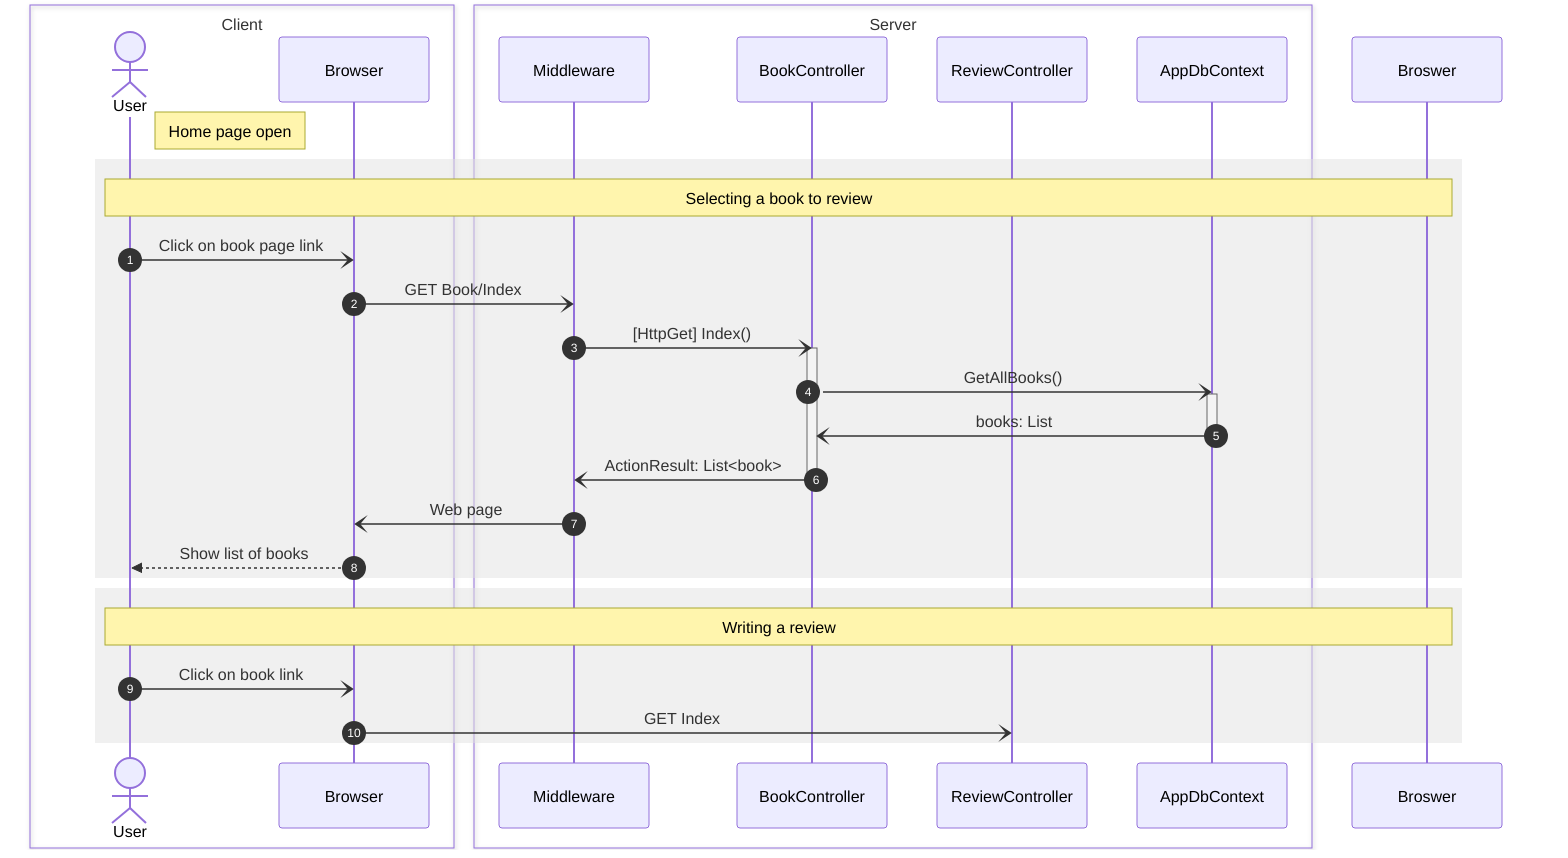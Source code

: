 sequenceDiagram
box Client
    actor User
    participant Browser
end
box Server
    participant Middleware
    participant BookController
    participant ReviewController
    participant AppDbContext
end
autonumber
note right of User: Home page open
rect rgba(225, 225, 225, 0.5)
    note over User, Broswer: Selecting a book to review
    User-)Browser: Click on book page link
    Browser-)Middleware: GET Book/Index
    Middleware-)BookController: [HttpGet] Index()
    activate BookController
    BookController-)AppDbContext: GetAllBooks()
        activate AppDbContext
    AppDbContext-)BookController: books: List
    deactivate AppDbContext
    BookController-)Middleware: ActionResult: List<book>
    deactivate BookController
    Middleware-)Browser: Web page
    Browser-->>User: Show list of books
end
rect rgba(225, 225, 225, 0.5)
note over User, Broswer: Writing a review
User-)Browser: Click on book link
Browser-)ReviewController: GET Index
end